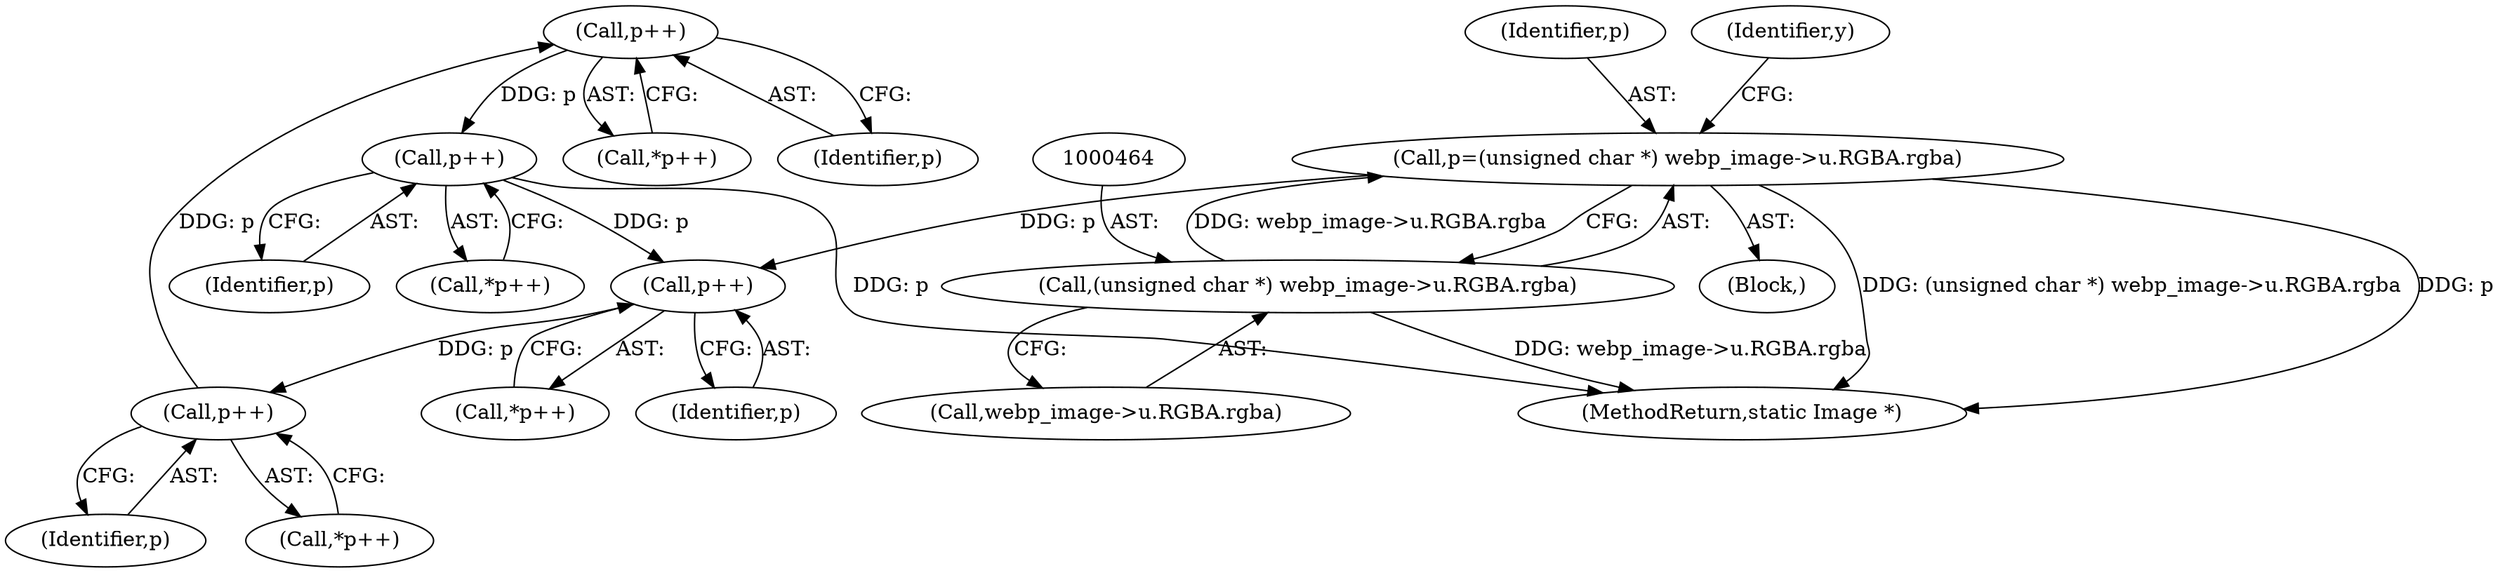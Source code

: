 digraph "0_ImageMagick_126c7c98ea788241922c30df4a5633ea692cf8df@pointer" {
"1000536" [label="(Call,p++)"];
"1000530" [label="(Call,p++)"];
"1000524" [label="(Call,p++)"];
"1000542" [label="(Call,p++)"];
"1000536" [label="(Call,p++)"];
"1000461" [label="(Call,p=(unsigned char *) webp_image->u.RGBA.rgba)"];
"1000463" [label="(Call,(unsigned char *) webp_image->u.RGBA.rgba)"];
"1000531" [label="(Identifier,p)"];
"1000537" [label="(Identifier,p)"];
"1000525" [label="(Identifier,p)"];
"1000463" [label="(Call,(unsigned char *) webp_image->u.RGBA.rgba)"];
"1000104" [label="(Block,)"];
"1000461" [label="(Call,p=(unsigned char *) webp_image->u.RGBA.rgba)"];
"1000524" [label="(Call,p++)"];
"1000541" [label="(Call,*p++)"];
"1000529" [label="(Call,*p++)"];
"1000535" [label="(Call,*p++)"];
"1000543" [label="(Identifier,p)"];
"1000462" [label="(Identifier,p)"];
"1000474" [label="(Identifier,y)"];
"1000536" [label="(Call,p++)"];
"1000465" [label="(Call,webp_image->u.RGBA.rgba)"];
"1000583" [label="(MethodReturn,static Image *)"];
"1000523" [label="(Call,*p++)"];
"1000542" [label="(Call,p++)"];
"1000530" [label="(Call,p++)"];
"1000536" -> "1000535"  [label="AST: "];
"1000536" -> "1000537"  [label="CFG: "];
"1000537" -> "1000536"  [label="AST: "];
"1000535" -> "1000536"  [label="CFG: "];
"1000530" -> "1000536"  [label="DDG: p"];
"1000536" -> "1000542"  [label="DDG: p"];
"1000530" -> "1000529"  [label="AST: "];
"1000530" -> "1000531"  [label="CFG: "];
"1000531" -> "1000530"  [label="AST: "];
"1000529" -> "1000530"  [label="CFG: "];
"1000524" -> "1000530"  [label="DDG: p"];
"1000524" -> "1000523"  [label="AST: "];
"1000524" -> "1000525"  [label="CFG: "];
"1000525" -> "1000524"  [label="AST: "];
"1000523" -> "1000524"  [label="CFG: "];
"1000542" -> "1000524"  [label="DDG: p"];
"1000461" -> "1000524"  [label="DDG: p"];
"1000542" -> "1000541"  [label="AST: "];
"1000542" -> "1000543"  [label="CFG: "];
"1000543" -> "1000542"  [label="AST: "];
"1000541" -> "1000542"  [label="CFG: "];
"1000542" -> "1000583"  [label="DDG: p"];
"1000461" -> "1000104"  [label="AST: "];
"1000461" -> "1000463"  [label="CFG: "];
"1000462" -> "1000461"  [label="AST: "];
"1000463" -> "1000461"  [label="AST: "];
"1000474" -> "1000461"  [label="CFG: "];
"1000461" -> "1000583"  [label="DDG: (unsigned char *) webp_image->u.RGBA.rgba"];
"1000461" -> "1000583"  [label="DDG: p"];
"1000463" -> "1000461"  [label="DDG: webp_image->u.RGBA.rgba"];
"1000463" -> "1000465"  [label="CFG: "];
"1000464" -> "1000463"  [label="AST: "];
"1000465" -> "1000463"  [label="AST: "];
"1000463" -> "1000583"  [label="DDG: webp_image->u.RGBA.rgba"];
}
